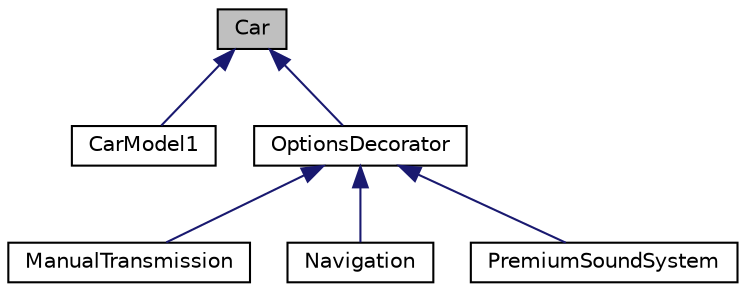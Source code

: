 digraph "Car"
{
  edge [fontname="Helvetica",fontsize="10",labelfontname="Helvetica",labelfontsize="10"];
  node [fontname="Helvetica",fontsize="10",shape=record];
  Node1 [label="Car",height=0.2,width=0.4,color="black", fillcolor="grey75", style="filled", fontcolor="black"];
  Node1 -> Node2 [dir="back",color="midnightblue",fontsize="10",style="solid",fontname="Helvetica"];
  Node2 [label="CarModel1",height=0.2,width=0.4,color="black", fillcolor="white", style="filled",URL="$classCarModel1.html"];
  Node1 -> Node3 [dir="back",color="midnightblue",fontsize="10",style="solid",fontname="Helvetica"];
  Node3 [label="OptionsDecorator",height=0.2,width=0.4,color="black", fillcolor="white", style="filled",URL="$classOptionsDecorator.html"];
  Node3 -> Node4 [dir="back",color="midnightblue",fontsize="10",style="solid",fontname="Helvetica"];
  Node4 [label="ManualTransmission",height=0.2,width=0.4,color="black", fillcolor="white", style="filled",URL="$classManualTransmission.html"];
  Node3 -> Node5 [dir="back",color="midnightblue",fontsize="10",style="solid",fontname="Helvetica"];
  Node5 [label="Navigation",height=0.2,width=0.4,color="black", fillcolor="white", style="filled",URL="$classNavigation.html"];
  Node3 -> Node6 [dir="back",color="midnightblue",fontsize="10",style="solid",fontname="Helvetica"];
  Node6 [label="PremiumSoundSystem",height=0.2,width=0.4,color="black", fillcolor="white", style="filled",URL="$classPremiumSoundSystem.html"];
}
